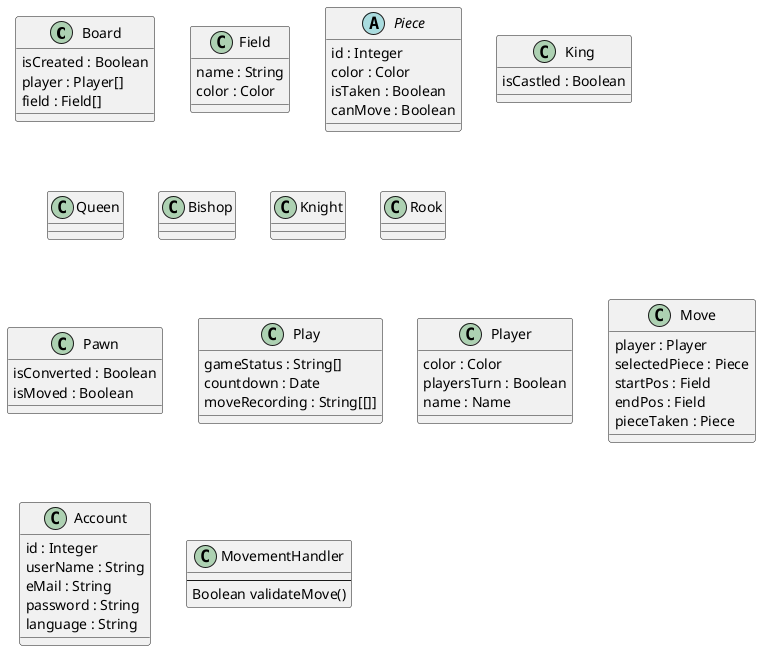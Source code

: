 @startuml

'Classes
class Board {
  isCreated : Boolean
  player : Player[]
  field : Field[]
}
class Field {
  name : String
  color : Color
}
abstract class Piece {
  id : Integer
  color : Color
  isTaken : Boolean
  canMove : Boolean
}
class King {
  isCastled : Boolean
}
class Queen
class Bishop
class Knight
class Rook
class Pawn {
  isConverted : Boolean
  isMoved : Boolean
}
class Play {
  gameStatus : String[]
  countdown : Date
  moveRecording : String[[]]
}
class Player {
  color : Color
  playersTurn : Boolean
  name : Name
}
class Move {
  player : Player
  selectedPiece : Piece
  startPos : Field
  endPos : Field
  pieceTaken : Piece
}
class Account {
  id : Integer
  userName : String
  eMail : String
  password : String
  language : String
}
class MovementHandler {
  --
  Boolean validateMove()
}

'Associations



@enduml